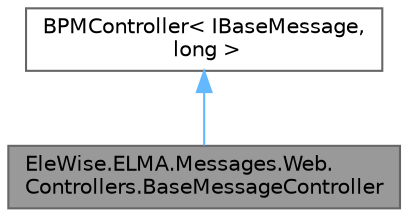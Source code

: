 digraph "EleWise.ELMA.Messages.Web.Controllers.BaseMessageController"
{
 // LATEX_PDF_SIZE
  bgcolor="transparent";
  edge [fontname=Helvetica,fontsize=10,labelfontname=Helvetica,labelfontsize=10];
  node [fontname=Helvetica,fontsize=10,shape=box,height=0.2,width=0.4];
  Node1 [id="Node000001",label="EleWise.ELMA.Messages.Web.\lControllers.BaseMessageController",height=0.2,width=0.4,color="gray40", fillcolor="grey60", style="filled", fontcolor="black",tooltip="Управление сообщениями"];
  Node2 -> Node1 [id="edge1_Node000001_Node000002",dir="back",color="steelblue1",style="solid",tooltip=" "];
  Node2 [id="Node000002",label="BPMController\< IBaseMessage,\l long \>",height=0.2,width=0.4,color="gray40", fillcolor="white", style="filled",tooltip=" "];
}
